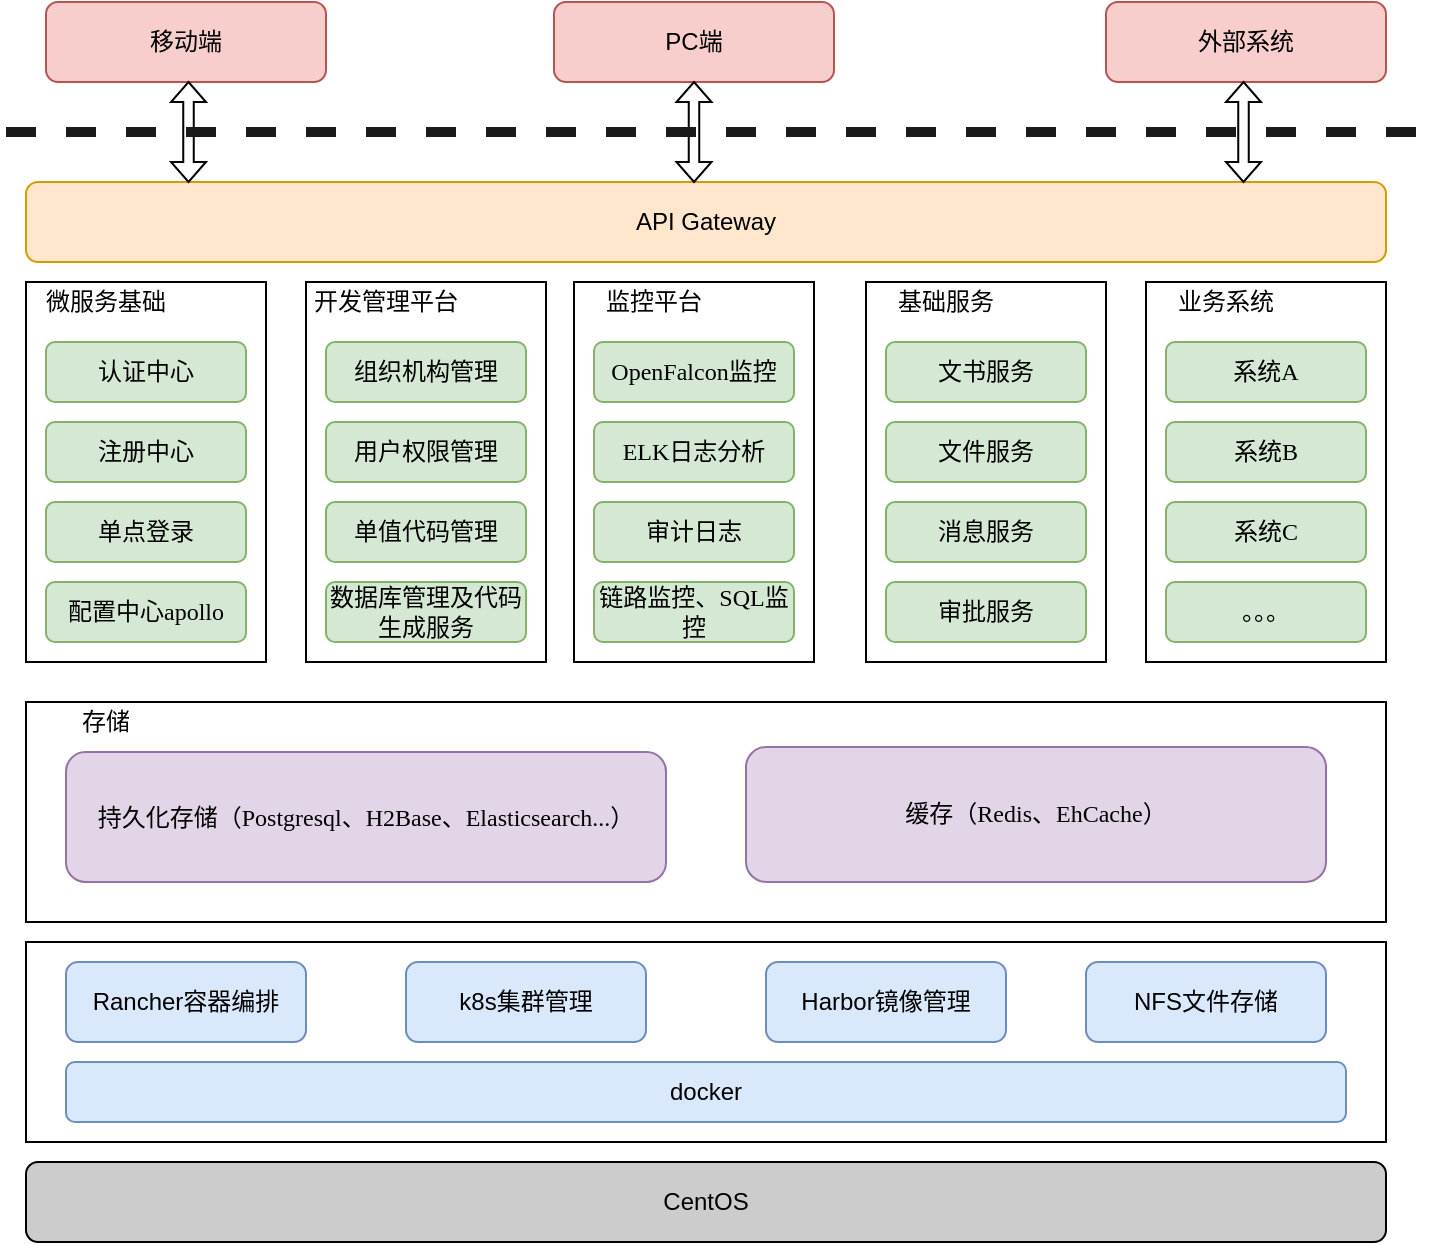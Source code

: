 <mxfile version="13.0.1" type="device"><diagram id="rf-Y3MJNonTOvL6Z730q" name="第 1 页"><mxGraphModel dx="946" dy="625" grid="1" gridSize="10" guides="1" tooltips="1" connect="1" arrows="1" fold="1" page="1" pageScale="1" pageWidth="827" pageHeight="1169" math="0" shadow="0"><root><mxCell id="0"/><mxCell id="1" parent="0"/><mxCell id="Qs1OD2SCePnlLLxCqKsG-23" value="" style="rounded=0;whiteSpace=wrap;html=1;strokeWidth=1;fontFamily=Garamond;fontSize=12;" vertex="1" parent="1"><mxGeometry x="80" y="150" width="120" height="190" as="geometry"/></mxCell><mxCell id="Qs1OD2SCePnlLLxCqKsG-1" value="CentOS" style="rounded=1;whiteSpace=wrap;html=1;fillColor=#CCCCCC;" vertex="1" parent="1"><mxGeometry x="80" y="590" width="680" height="40" as="geometry"/></mxCell><mxCell id="Qs1OD2SCePnlLLxCqKsG-2" value="" style="rounded=0;whiteSpace=wrap;html=1;" vertex="1" parent="1"><mxGeometry x="80" y="480" width="680" height="100" as="geometry"/></mxCell><mxCell id="Qs1OD2SCePnlLLxCqKsG-3" value="Rancher容器编排" style="rounded=1;whiteSpace=wrap;html=1;fillColor=#dae8fc;strokeColor=#6c8ebf;" vertex="1" parent="1"><mxGeometry x="100" y="490" width="120" height="40" as="geometry"/></mxCell><mxCell id="Qs1OD2SCePnlLLxCqKsG-4" value="docker" style="rounded=1;whiteSpace=wrap;html=1;fillColor=#dae8fc;strokeColor=#6c8ebf;" vertex="1" parent="1"><mxGeometry x="100" y="540" width="640" height="30" as="geometry"/></mxCell><mxCell id="Qs1OD2SCePnlLLxCqKsG-5" value="k8s集群管理" style="rounded=1;whiteSpace=wrap;html=1;fillColor=#dae8fc;strokeColor=#6c8ebf;" vertex="1" parent="1"><mxGeometry x="270" y="490" width="120" height="40" as="geometry"/></mxCell><mxCell id="Qs1OD2SCePnlLLxCqKsG-6" value="Harbor镜像管理" style="rounded=1;whiteSpace=wrap;html=1;fillColor=#dae8fc;strokeColor=#6c8ebf;" vertex="1" parent="1"><mxGeometry x="450" y="490" width="120" height="40" as="geometry"/></mxCell><mxCell id="Qs1OD2SCePnlLLxCqKsG-7" value="NFS文件存储" style="rounded=1;whiteSpace=wrap;html=1;fillColor=#dae8fc;strokeColor=#6c8ebf;" vertex="1" parent="1"><mxGeometry x="610" y="490" width="120" height="40" as="geometry"/></mxCell><mxCell id="Qs1OD2SCePnlLLxCqKsG-8" value="API Gateway" style="rounded=1;whiteSpace=wrap;html=1;fillColor=#ffe6cc;strokeColor=#d79b00;" vertex="1" parent="1"><mxGeometry x="80" y="100" width="680" height="40" as="geometry"/></mxCell><mxCell id="Qs1OD2SCePnlLLxCqKsG-9" value="PC端" style="rounded=1;whiteSpace=wrap;html=1;fillColor=#f8cecc;strokeColor=#b85450;" vertex="1" parent="1"><mxGeometry x="344" y="10" width="140" height="40" as="geometry"/></mxCell><mxCell id="Qs1OD2SCePnlLLxCqKsG-10" value="移动端" style="rounded=1;whiteSpace=wrap;html=1;fillColor=#f8cecc;strokeColor=#b85450;" vertex="1" parent="1"><mxGeometry x="90" y="10" width="140" height="40" as="geometry"/></mxCell><mxCell id="Qs1OD2SCePnlLLxCqKsG-11" value="外部系统" style="rounded=1;whiteSpace=wrap;html=1;fillColor=#f8cecc;strokeColor=#b85450;" vertex="1" parent="1"><mxGeometry x="620" y="10" width="140" height="40" as="geometry"/></mxCell><mxCell id="Qs1OD2SCePnlLLxCqKsG-13" value="" style="shape=doubleArrow;direction=south;whiteSpace=wrap;html=1;" vertex="1" parent="1"><mxGeometry x="152.5" y="50" width="17.5" height="50" as="geometry"/></mxCell><mxCell id="Qs1OD2SCePnlLLxCqKsG-14" value="" style="shape=doubleArrow;direction=south;whiteSpace=wrap;html=1;" vertex="1" parent="1"><mxGeometry x="405.25" y="50" width="17.5" height="50" as="geometry"/></mxCell><mxCell id="Qs1OD2SCePnlLLxCqKsG-15" value="" style="shape=doubleArrow;direction=south;whiteSpace=wrap;html=1;" vertex="1" parent="1"><mxGeometry x="680" y="50" width="17.5" height="50" as="geometry"/></mxCell><mxCell id="Qs1OD2SCePnlLLxCqKsG-18" value="" style="line;strokeWidth=5;align=left;verticalAlign=middle;spacingTop=-1;spacingLeft=3;spacingRight=3;rotatable=0;labelPosition=right;points=[];portConstraint=eastwest;dashed=1;strokeColor=#1A1A1A;" vertex="1" parent="1"><mxGeometry x="70" y="71" width="720" height="8" as="geometry"/></mxCell><mxCell id="Qs1OD2SCePnlLLxCqKsG-20" value="认证中心" style="rounded=1;whiteSpace=wrap;html=1;strokeColor=#82b366;strokeWidth=1;fillColor=#d5e8d4;fontFamily=Garamond;fontSize=12;" vertex="1" parent="1"><mxGeometry x="90" y="180" width="100" height="30" as="geometry"/></mxCell><mxCell id="Qs1OD2SCePnlLLxCqKsG-22" value="注册中心" style="rounded=1;whiteSpace=wrap;html=1;strokeColor=#82b366;strokeWidth=1;fillColor=#d5e8d4;fontFamily=Garamond;fontSize=12;" vertex="1" parent="1"><mxGeometry x="90" y="220" width="100" height="30" as="geometry"/></mxCell><mxCell id="Qs1OD2SCePnlLLxCqKsG-24" value="微服务基础" style="text;html=1;strokeColor=none;fillColor=none;align=center;verticalAlign=middle;whiteSpace=wrap;rounded=0;dashed=1;fontFamily=Garamond;fontSize=12;" vertex="1" parent="1"><mxGeometry x="80" y="150" width="80" height="20" as="geometry"/></mxCell><mxCell id="Qs1OD2SCePnlLLxCqKsG-25" value="单点登录" style="rounded=1;whiteSpace=wrap;html=1;strokeColor=#82b366;strokeWidth=1;fillColor=#d5e8d4;fontFamily=Garamond;fontSize=12;" vertex="1" parent="1"><mxGeometry x="90" y="260" width="100" height="30" as="geometry"/></mxCell><mxCell id="Qs1OD2SCePnlLLxCqKsG-32" value="" style="rounded=0;whiteSpace=wrap;html=1;strokeWidth=1;fontFamily=Garamond;fontSize=12;" vertex="1" parent="1"><mxGeometry x="220" y="150" width="120" height="190" as="geometry"/></mxCell><mxCell id="Qs1OD2SCePnlLLxCqKsG-33" value="组织机构管理" style="rounded=1;whiteSpace=wrap;html=1;strokeColor=#82b366;strokeWidth=1;fillColor=#d5e8d4;fontFamily=Garamond;fontSize=12;" vertex="1" parent="1"><mxGeometry x="230" y="180" width="100" height="30" as="geometry"/></mxCell><mxCell id="Qs1OD2SCePnlLLxCqKsG-34" value="用户权限管理" style="rounded=1;whiteSpace=wrap;html=1;strokeColor=#82b366;strokeWidth=1;fillColor=#d5e8d4;fontFamily=Garamond;fontSize=12;" vertex="1" parent="1"><mxGeometry x="230" y="220" width="100" height="30" as="geometry"/></mxCell><mxCell id="Qs1OD2SCePnlLLxCqKsG-35" value="开发管理平台" style="text;html=1;strokeColor=none;fillColor=none;align=center;verticalAlign=middle;whiteSpace=wrap;rounded=0;dashed=1;fontFamily=Garamond;fontSize=12;" vertex="1" parent="1"><mxGeometry x="220" y="150" width="80" height="20" as="geometry"/></mxCell><mxCell id="Qs1OD2SCePnlLLxCqKsG-38" value="单值代码管理" style="rounded=1;whiteSpace=wrap;html=1;strokeColor=#82b366;strokeWidth=1;fillColor=#d5e8d4;fontFamily=Garamond;fontSize=12;" vertex="1" parent="1"><mxGeometry x="230" y="260" width="100" height="30" as="geometry"/></mxCell><mxCell id="Qs1OD2SCePnlLLxCqKsG-39" value="" style="rounded=0;whiteSpace=wrap;html=1;strokeWidth=1;fontFamily=Garamond;fontSize=12;" vertex="1" parent="1"><mxGeometry x="354" y="150" width="120" height="190" as="geometry"/></mxCell><mxCell id="Qs1OD2SCePnlLLxCqKsG-40" value="OpenFalcon监控" style="rounded=1;whiteSpace=wrap;html=1;strokeColor=#82b366;strokeWidth=1;fillColor=#d5e8d4;fontFamily=Garamond;fontSize=12;" vertex="1" parent="1"><mxGeometry x="364" y="180" width="100" height="30" as="geometry"/></mxCell><mxCell id="Qs1OD2SCePnlLLxCqKsG-41" value="ELK日志分析" style="rounded=1;whiteSpace=wrap;html=1;strokeColor=#82b366;strokeWidth=1;fillColor=#d5e8d4;fontFamily=Garamond;fontSize=12;" vertex="1" parent="1"><mxGeometry x="364" y="220" width="100" height="30" as="geometry"/></mxCell><mxCell id="Qs1OD2SCePnlLLxCqKsG-42" value="监控平台" style="text;html=1;strokeColor=none;fillColor=none;align=center;verticalAlign=middle;whiteSpace=wrap;rounded=0;dashed=1;fontFamily=Garamond;fontSize=12;" vertex="1" parent="1"><mxGeometry x="354" y="150" width="80" height="20" as="geometry"/></mxCell><mxCell id="Qs1OD2SCePnlLLxCqKsG-43" value="审计日志" style="rounded=1;whiteSpace=wrap;html=1;strokeColor=#82b366;strokeWidth=1;fillColor=#d5e8d4;fontFamily=Garamond;fontSize=12;" vertex="1" parent="1"><mxGeometry x="364" y="260" width="100" height="30" as="geometry"/></mxCell><mxCell id="Qs1OD2SCePnlLLxCqKsG-44" value="链路监控、SQL监控" style="rounded=1;whiteSpace=wrap;html=1;strokeColor=#82b366;strokeWidth=1;fillColor=#d5e8d4;fontFamily=Garamond;fontSize=12;" vertex="1" parent="1"><mxGeometry x="364" y="300" width="100" height="30" as="geometry"/></mxCell><mxCell id="Qs1OD2SCePnlLLxCqKsG-45" value="配置中心apollo" style="rounded=1;whiteSpace=wrap;html=1;strokeColor=#82b366;strokeWidth=1;fillColor=#d5e8d4;fontFamily=Garamond;fontSize=12;" vertex="1" parent="1"><mxGeometry x="90" y="300" width="100" height="30" as="geometry"/></mxCell><mxCell id="Qs1OD2SCePnlLLxCqKsG-46" value="" style="rounded=0;whiteSpace=wrap;html=1;strokeWidth=1;fontFamily=Garamond;fontSize=12;" vertex="1" parent="1"><mxGeometry x="640" y="150" width="120" height="190" as="geometry"/></mxCell><mxCell id="Qs1OD2SCePnlLLxCqKsG-49" value="业务系统" style="text;html=1;strokeColor=none;fillColor=none;align=center;verticalAlign=middle;whiteSpace=wrap;rounded=0;dashed=1;fontFamily=Garamond;fontSize=12;" vertex="1" parent="1"><mxGeometry x="640" y="150" width="80" height="20" as="geometry"/></mxCell><mxCell id="Qs1OD2SCePnlLLxCqKsG-52" value="" style="rounded=0;whiteSpace=wrap;html=1;strokeWidth=1;fontFamily=Garamond;fontSize=12;" vertex="1" parent="1"><mxGeometry x="80" y="360" width="680" height="110" as="geometry"/></mxCell><mxCell id="Qs1OD2SCePnlLLxCqKsG-53" value="存储" style="text;html=1;strokeColor=none;fillColor=none;align=center;verticalAlign=middle;whiteSpace=wrap;rounded=0;dashed=1;fontFamily=Garamond;fontSize=12;" vertex="1" parent="1"><mxGeometry x="80" y="360" width="80" height="20" as="geometry"/></mxCell><mxCell id="Qs1OD2SCePnlLLxCqKsG-54" value="持久化存储（Postgresql、H2Base、Elasticsearch...）" style="rounded=1;whiteSpace=wrap;html=1;strokeColor=#9673a6;strokeWidth=1;fillColor=#e1d5e7;fontFamily=Garamond;fontSize=12;" vertex="1" parent="1"><mxGeometry x="100" y="385" width="300" height="65" as="geometry"/></mxCell><mxCell id="Qs1OD2SCePnlLLxCqKsG-55" value="" style="rounded=0;whiteSpace=wrap;html=1;strokeWidth=1;fontFamily=Garamond;fontSize=12;" vertex="1" parent="1"><mxGeometry x="500" y="150" width="120" height="190" as="geometry"/></mxCell><mxCell id="Qs1OD2SCePnlLLxCqKsG-56" value="文书服务" style="rounded=1;whiteSpace=wrap;html=1;strokeColor=#82b366;strokeWidth=1;fillColor=#d5e8d4;fontFamily=Garamond;fontSize=12;" vertex="1" parent="1"><mxGeometry x="510" y="180" width="100" height="30" as="geometry"/></mxCell><mxCell id="Qs1OD2SCePnlLLxCqKsG-57" value="文件服务" style="rounded=1;whiteSpace=wrap;html=1;strokeColor=#82b366;strokeWidth=1;fillColor=#d5e8d4;fontFamily=Garamond;fontSize=12;" vertex="1" parent="1"><mxGeometry x="510" y="220" width="100" height="30" as="geometry"/></mxCell><mxCell id="Qs1OD2SCePnlLLxCqKsG-58" value="基础服务" style="text;html=1;strokeColor=none;fillColor=none;align=center;verticalAlign=middle;whiteSpace=wrap;rounded=0;dashed=1;fontFamily=Garamond;fontSize=12;" vertex="1" parent="1"><mxGeometry x="500" y="150" width="80" height="20" as="geometry"/></mxCell><mxCell id="Qs1OD2SCePnlLLxCqKsG-59" value="消息服务" style="rounded=1;whiteSpace=wrap;html=1;strokeColor=#82b366;strokeWidth=1;fillColor=#d5e8d4;fontFamily=Garamond;fontSize=12;" vertex="1" parent="1"><mxGeometry x="510" y="260" width="100" height="30" as="geometry"/></mxCell><mxCell id="Qs1OD2SCePnlLLxCqKsG-60" value="审批服务" style="rounded=1;whiteSpace=wrap;html=1;strokeColor=#82b366;strokeWidth=1;fillColor=#d5e8d4;fontFamily=Garamond;fontSize=12;" vertex="1" parent="1"><mxGeometry x="510" y="300" width="100" height="30" as="geometry"/></mxCell><mxCell id="Qs1OD2SCePnlLLxCqKsG-61" value="数据库管理及代码生成服务" style="rounded=1;whiteSpace=wrap;html=1;strokeColor=#82b366;strokeWidth=1;fillColor=#d5e8d4;fontFamily=Garamond;fontSize=12;" vertex="1" parent="1"><mxGeometry x="230" y="300" width="100" height="30" as="geometry"/></mxCell><mxCell id="Qs1OD2SCePnlLLxCqKsG-62" value="系统A" style="rounded=1;whiteSpace=wrap;html=1;strokeColor=#82b366;strokeWidth=1;fillColor=#d5e8d4;fontFamily=Garamond;fontSize=12;" vertex="1" parent="1"><mxGeometry x="650" y="180" width="100" height="30" as="geometry"/></mxCell><mxCell id="Qs1OD2SCePnlLLxCqKsG-63" value="系统B" style="rounded=1;whiteSpace=wrap;html=1;strokeColor=#82b366;strokeWidth=1;fillColor=#d5e8d4;fontFamily=Garamond;fontSize=12;" vertex="1" parent="1"><mxGeometry x="650" y="220" width="100" height="30" as="geometry"/></mxCell><mxCell id="Qs1OD2SCePnlLLxCqKsG-64" value="系统C" style="rounded=1;whiteSpace=wrap;html=1;strokeColor=#82b366;strokeWidth=1;fillColor=#d5e8d4;fontFamily=Garamond;fontSize=12;" vertex="1" parent="1"><mxGeometry x="650" y="260" width="100" height="30" as="geometry"/></mxCell><mxCell id="Qs1OD2SCePnlLLxCqKsG-65" value="。。。" style="rounded=1;whiteSpace=wrap;html=1;strokeColor=#82b366;strokeWidth=1;fillColor=#d5e8d4;fontFamily=Garamond;fontSize=12;" vertex="1" parent="1"><mxGeometry x="650" y="300" width="100" height="30" as="geometry"/></mxCell><mxCell id="Qs1OD2SCePnlLLxCqKsG-66" value="缓存（Redis、EhCache）" style="rounded=1;whiteSpace=wrap;html=1;strokeColor=#9673a6;strokeWidth=1;fillColor=#e1d5e7;fontFamily=Garamond;fontSize=12;" vertex="1" parent="1"><mxGeometry x="440" y="382.5" width="290" height="67.5" as="geometry"/></mxCell></root></mxGraphModel></diagram></mxfile>